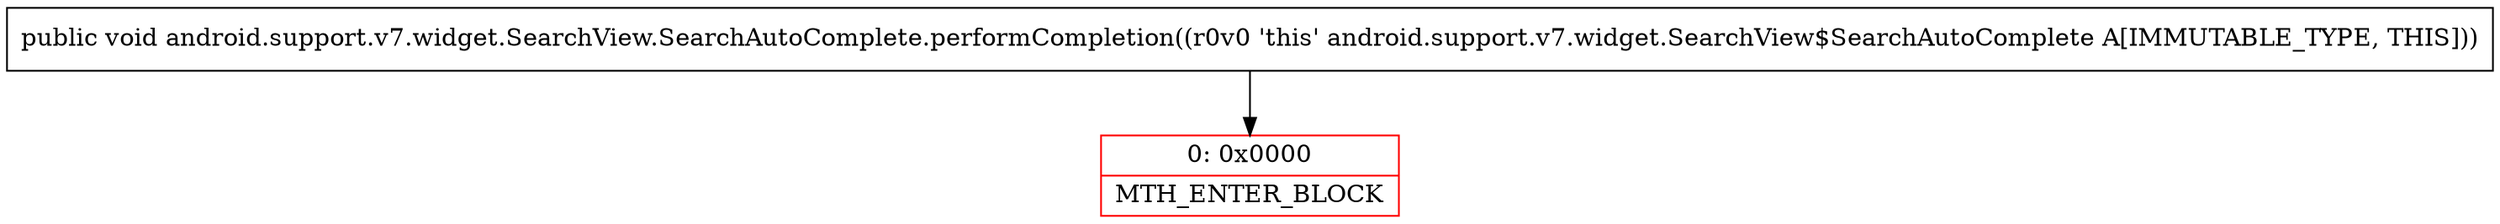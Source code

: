 digraph "CFG forandroid.support.v7.widget.SearchView.SearchAutoComplete.performCompletion()V" {
subgraph cluster_Region_952365968 {
label = "R(0)";
node [shape=record,color=blue];
}
Node_0 [shape=record,color=red,label="{0\:\ 0x0000|MTH_ENTER_BLOCK\l}"];
MethodNode[shape=record,label="{public void android.support.v7.widget.SearchView.SearchAutoComplete.performCompletion((r0v0 'this' android.support.v7.widget.SearchView$SearchAutoComplete A[IMMUTABLE_TYPE, THIS])) }"];
MethodNode -> Node_0;
}

